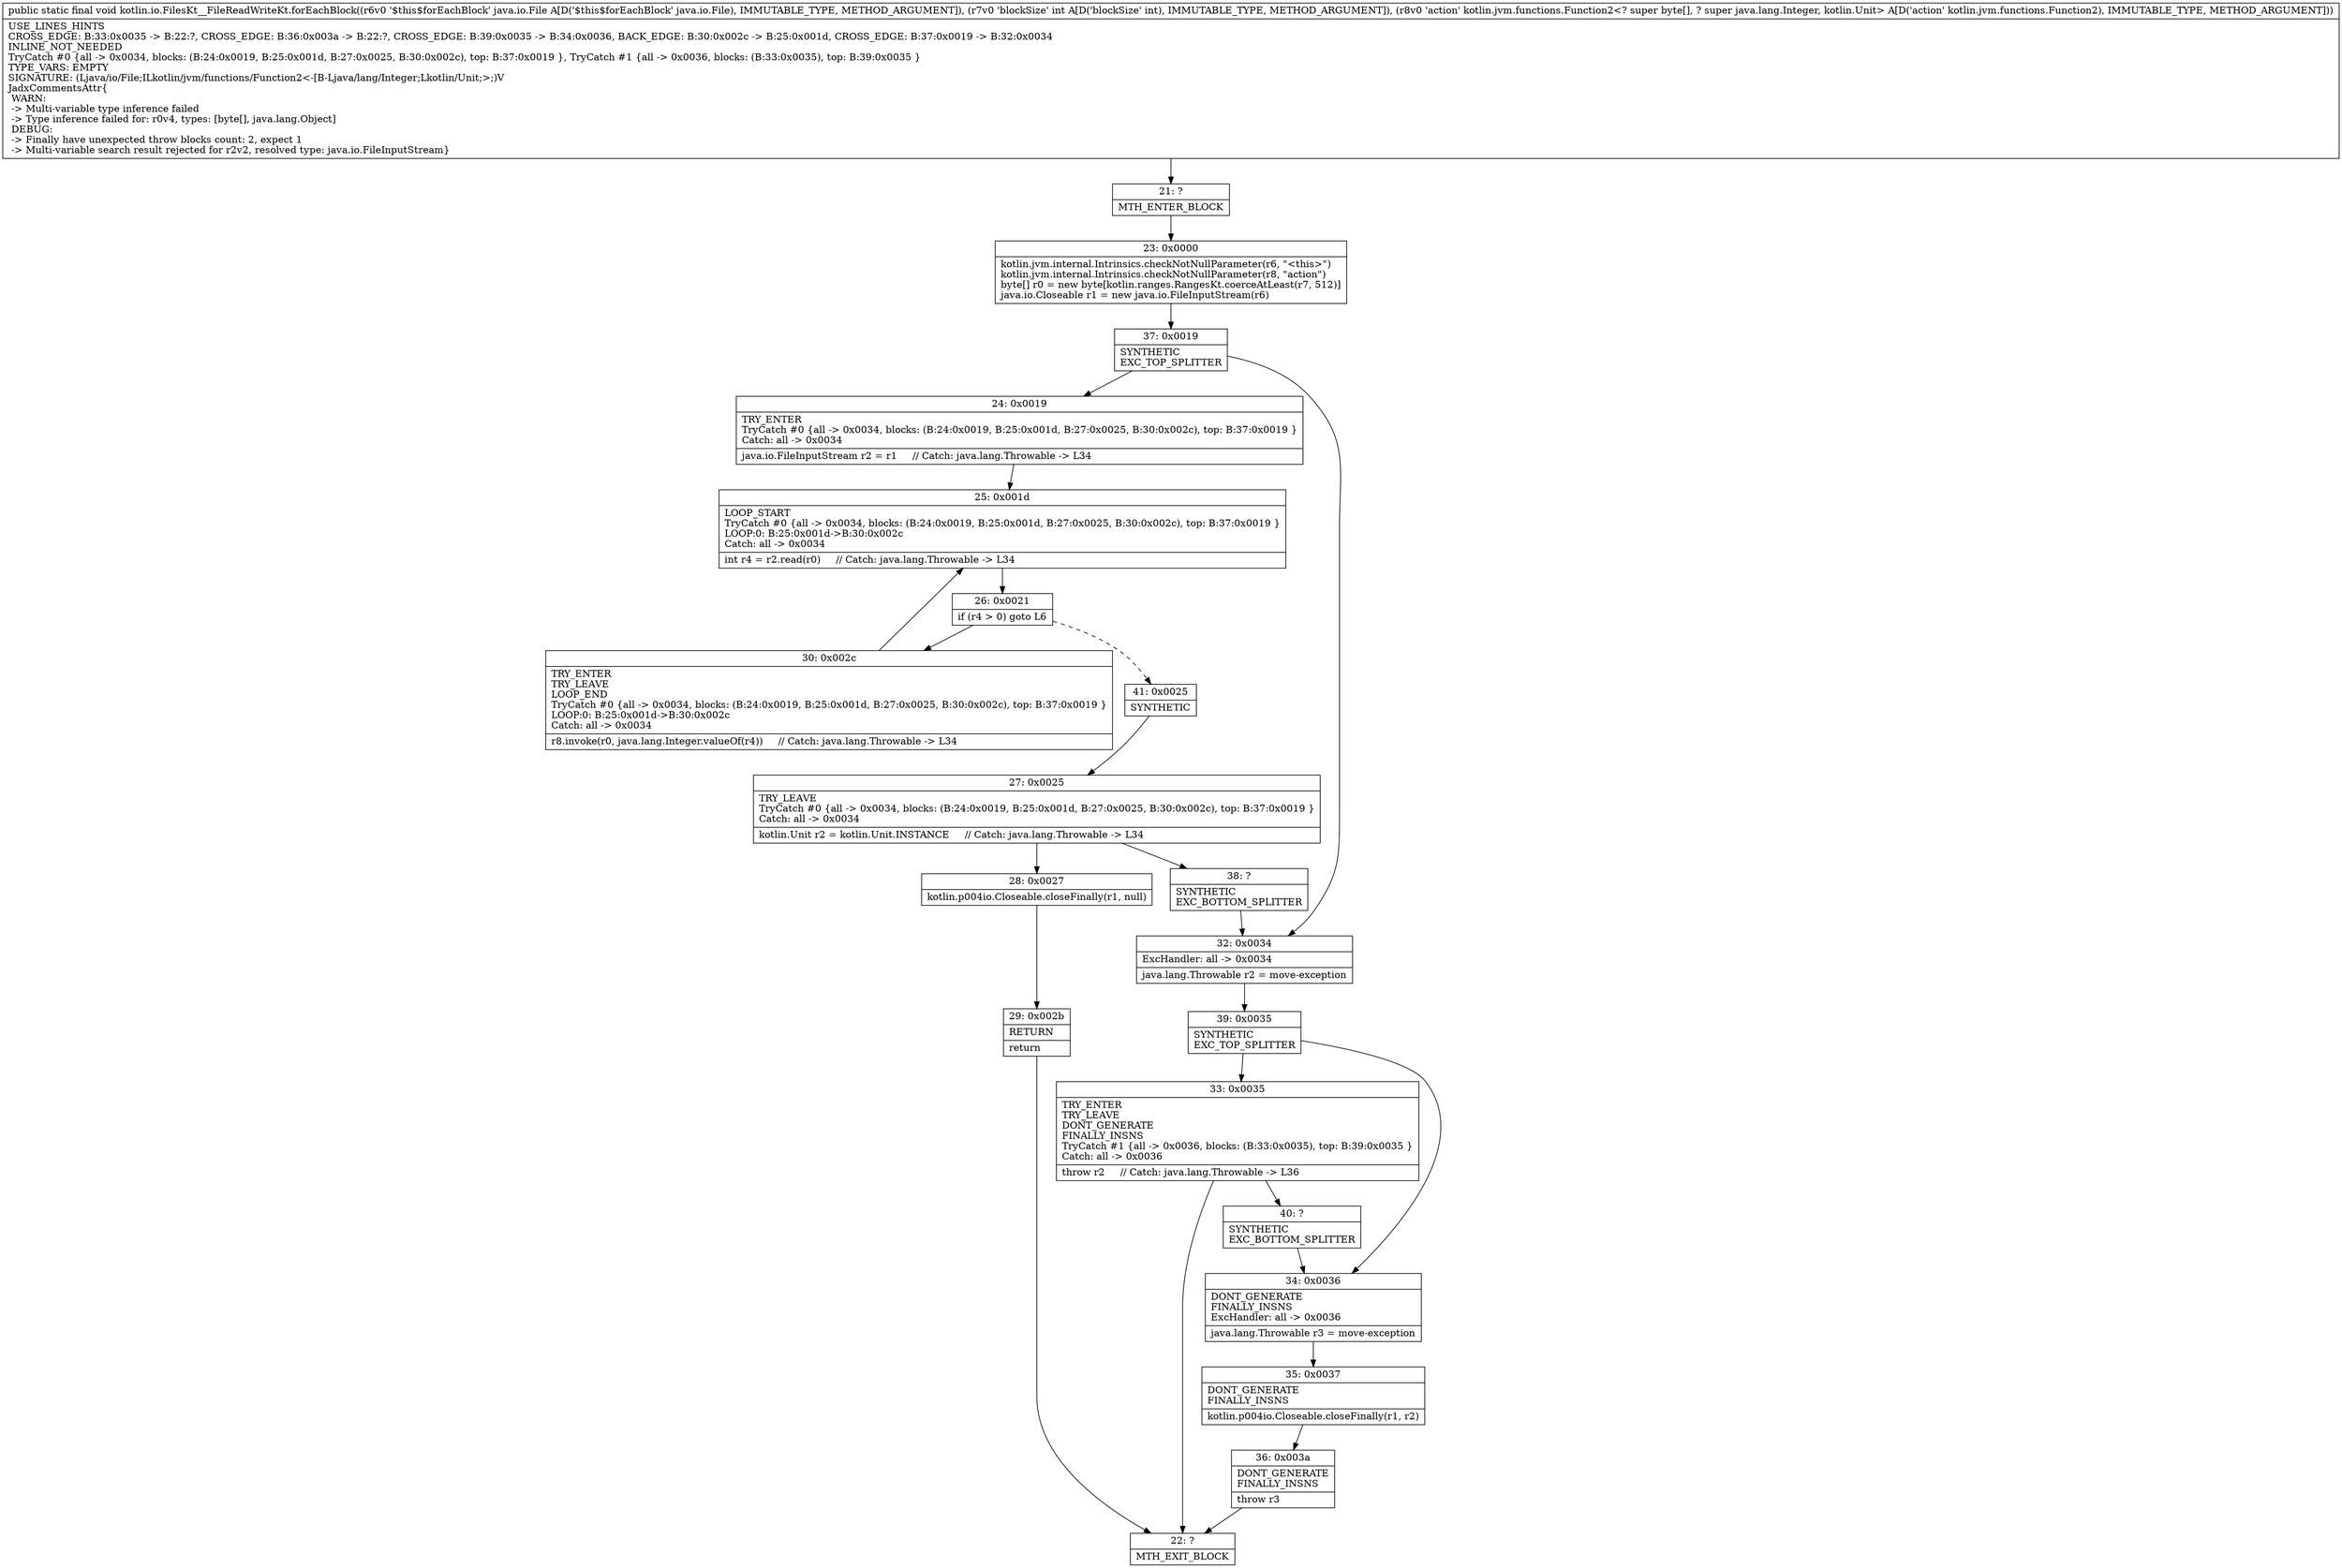digraph "CFG forkotlin.io.FilesKt__FileReadWriteKt.forEachBlock(Ljava\/io\/File;ILkotlin\/jvm\/functions\/Function2;)V" {
Node_21 [shape=record,label="{21\:\ ?|MTH_ENTER_BLOCK\l}"];
Node_23 [shape=record,label="{23\:\ 0x0000|kotlin.jvm.internal.Intrinsics.checkNotNullParameter(r6, \"\<this\>\")\lkotlin.jvm.internal.Intrinsics.checkNotNullParameter(r8, \"action\")\lbyte[] r0 = new byte[kotlin.ranges.RangesKt.coerceAtLeast(r7, 512)]\ljava.io.Closeable r1 = new java.io.FileInputStream(r6)\l}"];
Node_37 [shape=record,label="{37\:\ 0x0019|SYNTHETIC\lEXC_TOP_SPLITTER\l}"];
Node_24 [shape=record,label="{24\:\ 0x0019|TRY_ENTER\lTryCatch #0 \{all \-\> 0x0034, blocks: (B:24:0x0019, B:25:0x001d, B:27:0x0025, B:30:0x002c), top: B:37:0x0019 \}\lCatch: all \-\> 0x0034\l|java.io.FileInputStream r2 = r1     \/\/ Catch: java.lang.Throwable \-\> L34\l}"];
Node_25 [shape=record,label="{25\:\ 0x001d|LOOP_START\lTryCatch #0 \{all \-\> 0x0034, blocks: (B:24:0x0019, B:25:0x001d, B:27:0x0025, B:30:0x002c), top: B:37:0x0019 \}\lLOOP:0: B:25:0x001d\-\>B:30:0x002c\lCatch: all \-\> 0x0034\l|int r4 = r2.read(r0)     \/\/ Catch: java.lang.Throwable \-\> L34\l}"];
Node_26 [shape=record,label="{26\:\ 0x0021|if (r4 \> 0) goto L6\l}"];
Node_30 [shape=record,label="{30\:\ 0x002c|TRY_ENTER\lTRY_LEAVE\lLOOP_END\lTryCatch #0 \{all \-\> 0x0034, blocks: (B:24:0x0019, B:25:0x001d, B:27:0x0025, B:30:0x002c), top: B:37:0x0019 \}\lLOOP:0: B:25:0x001d\-\>B:30:0x002c\lCatch: all \-\> 0x0034\l|r8.invoke(r0, java.lang.Integer.valueOf(r4))     \/\/ Catch: java.lang.Throwable \-\> L34\l}"];
Node_41 [shape=record,label="{41\:\ 0x0025|SYNTHETIC\l}"];
Node_27 [shape=record,label="{27\:\ 0x0025|TRY_LEAVE\lTryCatch #0 \{all \-\> 0x0034, blocks: (B:24:0x0019, B:25:0x001d, B:27:0x0025, B:30:0x002c), top: B:37:0x0019 \}\lCatch: all \-\> 0x0034\l|kotlin.Unit r2 = kotlin.Unit.INSTANCE     \/\/ Catch: java.lang.Throwable \-\> L34\l}"];
Node_28 [shape=record,label="{28\:\ 0x0027|kotlin.p004io.Closeable.closeFinally(r1, null)\l}"];
Node_29 [shape=record,label="{29\:\ 0x002b|RETURN\l|return\l}"];
Node_22 [shape=record,label="{22\:\ ?|MTH_EXIT_BLOCK\l}"];
Node_38 [shape=record,label="{38\:\ ?|SYNTHETIC\lEXC_BOTTOM_SPLITTER\l}"];
Node_32 [shape=record,label="{32\:\ 0x0034|ExcHandler: all \-\> 0x0034\l|java.lang.Throwable r2 = move\-exception\l}"];
Node_39 [shape=record,label="{39\:\ 0x0035|SYNTHETIC\lEXC_TOP_SPLITTER\l}"];
Node_33 [shape=record,label="{33\:\ 0x0035|TRY_ENTER\lTRY_LEAVE\lDONT_GENERATE\lFINALLY_INSNS\lTryCatch #1 \{all \-\> 0x0036, blocks: (B:33:0x0035), top: B:39:0x0035 \}\lCatch: all \-\> 0x0036\l|throw r2     \/\/ Catch: java.lang.Throwable \-\> L36\l}"];
Node_40 [shape=record,label="{40\:\ ?|SYNTHETIC\lEXC_BOTTOM_SPLITTER\l}"];
Node_34 [shape=record,label="{34\:\ 0x0036|DONT_GENERATE\lFINALLY_INSNS\lExcHandler: all \-\> 0x0036\l|java.lang.Throwable r3 = move\-exception\l}"];
Node_35 [shape=record,label="{35\:\ 0x0037|DONT_GENERATE\lFINALLY_INSNS\l|kotlin.p004io.Closeable.closeFinally(r1, r2)\l}"];
Node_36 [shape=record,label="{36\:\ 0x003a|DONT_GENERATE\lFINALLY_INSNS\l|throw r3\l}"];
MethodNode[shape=record,label="{public static final void kotlin.io.FilesKt__FileReadWriteKt.forEachBlock((r6v0 '$this$forEachBlock' java.io.File A[D('$this$forEachBlock' java.io.File), IMMUTABLE_TYPE, METHOD_ARGUMENT]), (r7v0 'blockSize' int A[D('blockSize' int), IMMUTABLE_TYPE, METHOD_ARGUMENT]), (r8v0 'action' kotlin.jvm.functions.Function2\<? super byte[], ? super java.lang.Integer, kotlin.Unit\> A[D('action' kotlin.jvm.functions.Function2), IMMUTABLE_TYPE, METHOD_ARGUMENT]))  | USE_LINES_HINTS\lCROSS_EDGE: B:33:0x0035 \-\> B:22:?, CROSS_EDGE: B:36:0x003a \-\> B:22:?, CROSS_EDGE: B:39:0x0035 \-\> B:34:0x0036, BACK_EDGE: B:30:0x002c \-\> B:25:0x001d, CROSS_EDGE: B:37:0x0019 \-\> B:32:0x0034\lINLINE_NOT_NEEDED\lTryCatch #0 \{all \-\> 0x0034, blocks: (B:24:0x0019, B:25:0x001d, B:27:0x0025, B:30:0x002c), top: B:37:0x0019 \}, TryCatch #1 \{all \-\> 0x0036, blocks: (B:33:0x0035), top: B:39:0x0035 \}\lTYPE_VARS: EMPTY\lSIGNATURE: (Ljava\/io\/File;ILkotlin\/jvm\/functions\/Function2\<\-[B\-Ljava\/lang\/Integer;Lkotlin\/Unit;\>;)V\lJadxCommentsAttr\{\l WARN: \l \-\> Multi\-variable type inference failed\l \-\> Type inference failed for: r0v4, types: [byte[], java.lang.Object]\l DEBUG: \l \-\> Finally have unexpected throw blocks count: 2, expect 1\l \-\> Multi\-variable search result rejected for r2v2, resolved type: java.io.FileInputStream\}\l}"];
MethodNode -> Node_21;Node_21 -> Node_23;
Node_23 -> Node_37;
Node_37 -> Node_24;
Node_37 -> Node_32;
Node_24 -> Node_25;
Node_25 -> Node_26;
Node_26 -> Node_30;
Node_26 -> Node_41[style=dashed];
Node_30 -> Node_25;
Node_41 -> Node_27;
Node_27 -> Node_28;
Node_27 -> Node_38;
Node_28 -> Node_29;
Node_29 -> Node_22;
Node_38 -> Node_32;
Node_32 -> Node_39;
Node_39 -> Node_33;
Node_39 -> Node_34;
Node_33 -> Node_22;
Node_33 -> Node_40;
Node_40 -> Node_34;
Node_34 -> Node_35;
Node_35 -> Node_36;
Node_36 -> Node_22;
}

